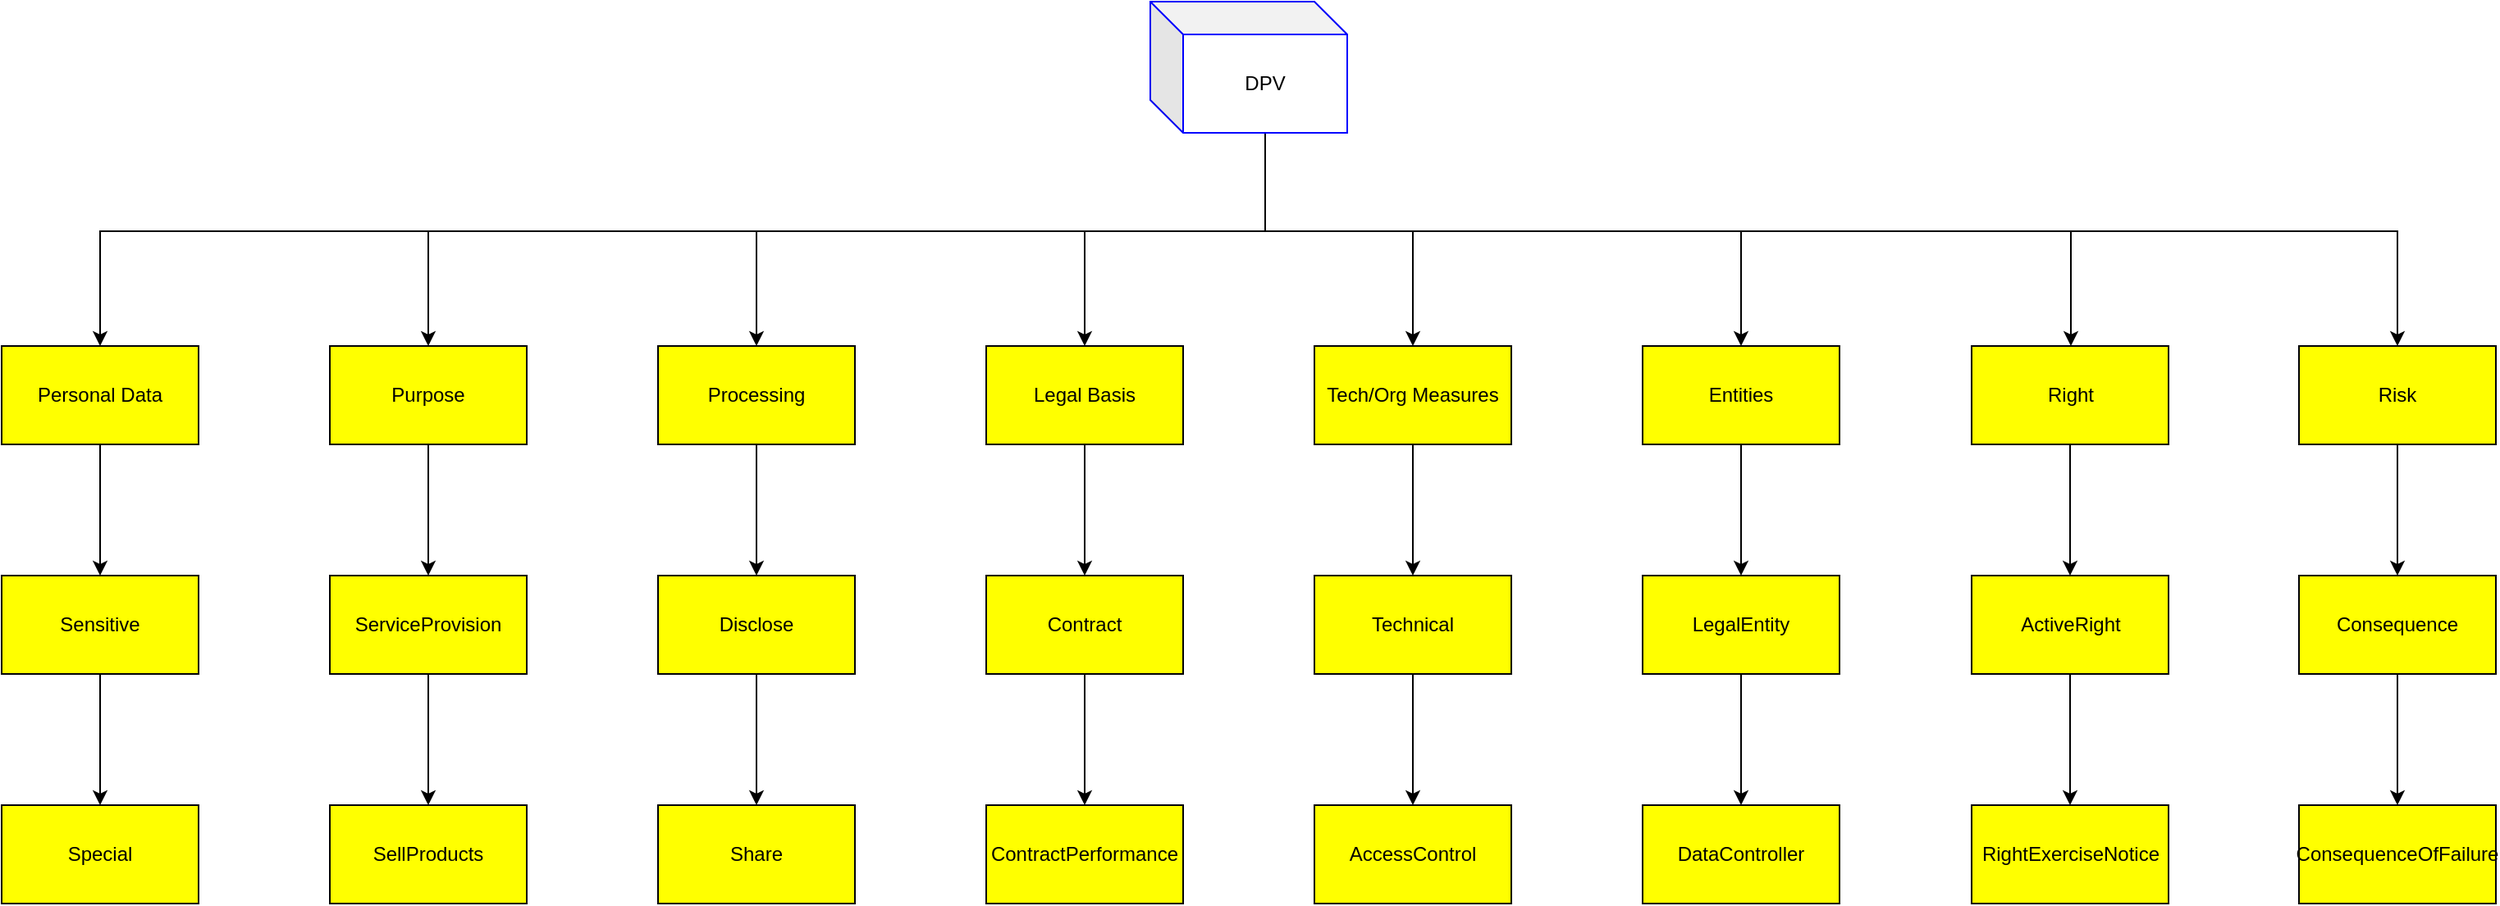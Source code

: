 <mxfile version="20.3.0" type="device"><diagram id="Fey1yl1Mcl28H-Acc5EO" name="Page-1"><mxGraphModel dx="511" dy="2041" grid="1" gridSize="10" guides="1" tooltips="1" connect="1" arrows="1" fold="1" page="1" pageScale="1" pageWidth="827" pageHeight="1169" math="0" shadow="0"><root><mxCell id="0"/><mxCell id="1" parent="0"/><mxCell id="mbNLyHLyRJQGKQcGNQx8-8" value="" style="edgeStyle=orthogonalEdgeStyle;rounded=0;orthogonalLoop=1;jettySize=auto;html=1;entryX=0.5;entryY=0;entryDx=0;entryDy=0;exitX=0;exitY=0;exitDx=70;exitDy=80;exitPerimeter=0;" parent="1" source="mbNLyHLyRJQGKQcGNQx8-1" target="mbNLyHLyRJQGKQcGNQx8-2" edge="1"><mxGeometry relative="1" as="geometry"><mxPoint x="274" y="80" as="targetPoint"/><Array as="points"><mxPoint x="810" y="90"/><mxPoint x="100" y="90"/></Array></mxGeometry></mxCell><mxCell id="mbNLyHLyRJQGKQcGNQx8-12" value="" style="edgeStyle=orthogonalEdgeStyle;rounded=0;orthogonalLoop=1;jettySize=auto;html=1;entryX=0.5;entryY=0;entryDx=0;entryDy=0;exitX=0;exitY=0;exitDx=70;exitDy=80;exitPerimeter=0;" parent="1" source="mbNLyHLyRJQGKQcGNQx8-1" target="mbNLyHLyRJQGKQcGNQx8-9" edge="1"><mxGeometry relative="1" as="geometry"><mxPoint x="414" y="210" as="targetPoint"/><Array as="points"><mxPoint x="810" y="90"/><mxPoint x="300" y="90"/></Array></mxGeometry></mxCell><mxCell id="mbNLyHLyRJQGKQcGNQx8-18" value="" style="edgeStyle=orthogonalEdgeStyle;rounded=0;orthogonalLoop=1;jettySize=auto;html=1;exitX=0;exitY=0;exitDx=70;exitDy=80;exitPerimeter=0;" parent="1" source="mbNLyHLyRJQGKQcGNQx8-1" target="mbNLyHLyRJQGKQcGNQx8-17" edge="1"><mxGeometry relative="1" as="geometry"><mxPoint x="750" y="50" as="sourcePoint"/><Array as="points"><mxPoint x="810" y="90"/><mxPoint x="500" y="90"/></Array></mxGeometry></mxCell><mxCell id="mbNLyHLyRJQGKQcGNQx8-25" value="" style="edgeStyle=orthogonalEdgeStyle;rounded=0;orthogonalLoop=1;jettySize=auto;html=1;exitX=0;exitY=0;exitDx=70;exitDy=80;exitPerimeter=0;" parent="1" source="mbNLyHLyRJQGKQcGNQx8-1" target="mbNLyHLyRJQGKQcGNQx8-24" edge="1"><mxGeometry relative="1" as="geometry"><Array as="points"><mxPoint x="810" y="90"/><mxPoint x="700" y="90"/></Array></mxGeometry></mxCell><mxCell id="mbNLyHLyRJQGKQcGNQx8-31" value="" style="edgeStyle=orthogonalEdgeStyle;rounded=0;orthogonalLoop=1;jettySize=auto;html=1;exitX=0;exitY=0;exitDx=70;exitDy=80;exitPerimeter=0;" parent="1" source="mbNLyHLyRJQGKQcGNQx8-1" target="mbNLyHLyRJQGKQcGNQx8-30" edge="1"><mxGeometry relative="1" as="geometry"><Array as="points"><mxPoint x="810" y="90"/><mxPoint x="900" y="90"/></Array></mxGeometry></mxCell><mxCell id="mbNLyHLyRJQGKQcGNQx8-37" value="" style="edgeStyle=orthogonalEdgeStyle;rounded=0;orthogonalLoop=1;jettySize=auto;html=1;" parent="1" target="mbNLyHLyRJQGKQcGNQx8-36" edge="1"><mxGeometry relative="1" as="geometry"><mxPoint x="810" y="30" as="sourcePoint"/><Array as="points"><mxPoint x="810" y="90"/><mxPoint x="1100" y="90"/></Array></mxGeometry></mxCell><mxCell id="mbNLyHLyRJQGKQcGNQx8-43" value="" style="edgeStyle=orthogonalEdgeStyle;rounded=0;orthogonalLoop=1;jettySize=auto;html=1;exitX=0;exitY=0;exitDx=70;exitDy=80;exitPerimeter=0;" parent="1" source="mbNLyHLyRJQGKQcGNQx8-1" target="mbNLyHLyRJQGKQcGNQx8-42" edge="1"><mxGeometry relative="1" as="geometry"><Array as="points"><mxPoint x="810" y="90"/><mxPoint x="1301" y="90"/></Array></mxGeometry></mxCell><mxCell id="mbNLyHLyRJQGKQcGNQx8-45" value="" style="edgeStyle=orthogonalEdgeStyle;rounded=0;orthogonalLoop=1;jettySize=auto;html=1;" parent="1" target="mbNLyHLyRJQGKQcGNQx8-44" edge="1"><mxGeometry relative="1" as="geometry"><mxPoint x="810" y="30" as="sourcePoint"/><Array as="points"><mxPoint x="810" y="90"/><mxPoint x="1500" y="90"/></Array></mxGeometry></mxCell><mxCell id="mbNLyHLyRJQGKQcGNQx8-1" value="DPV" style="shape=cube;whiteSpace=wrap;html=1;boundedLbl=1;backgroundOutline=1;darkOpacity=0.05;darkOpacity2=0.1;strokeColor=#0000FF;" parent="1" vertex="1"><mxGeometry x="740" y="-50" width="120" height="80" as="geometry"/></mxCell><mxCell id="mbNLyHLyRJQGKQcGNQx8-4" value="" style="edgeStyle=orthogonalEdgeStyle;rounded=0;orthogonalLoop=1;jettySize=auto;html=1;" parent="1" source="mbNLyHLyRJQGKQcGNQx8-2" target="mbNLyHLyRJQGKQcGNQx8-3" edge="1"><mxGeometry relative="1" as="geometry"/></mxCell><mxCell id="mbNLyHLyRJQGKQcGNQx8-2" value="Personal Data" style="rounded=0;whiteSpace=wrap;html=1;fillColor=#FFFF00;" parent="1" vertex="1"><mxGeometry x="40" y="160" width="120" height="60" as="geometry"/></mxCell><mxCell id="mbNLyHLyRJQGKQcGNQx8-6" value="" style="edgeStyle=orthogonalEdgeStyle;rounded=0;orthogonalLoop=1;jettySize=auto;html=1;" parent="1" source="mbNLyHLyRJQGKQcGNQx8-3" target="mbNLyHLyRJQGKQcGNQx8-5" edge="1"><mxGeometry relative="1" as="geometry"/></mxCell><mxCell id="mbNLyHLyRJQGKQcGNQx8-3" value="Sensitive" style="whiteSpace=wrap;html=1;rounded=0;fillColor=#FFFF00;" parent="1" vertex="1"><mxGeometry x="40" y="300" width="120" height="60" as="geometry"/></mxCell><mxCell id="mbNLyHLyRJQGKQcGNQx8-5" value="Special" style="whiteSpace=wrap;html=1;rounded=0;fillColor=#FFFF00;" parent="1" vertex="1"><mxGeometry x="40" y="440" width="120" height="60" as="geometry"/></mxCell><mxCell id="mbNLyHLyRJQGKQcGNQx8-14" value="" style="edgeStyle=orthogonalEdgeStyle;rounded=0;orthogonalLoop=1;jettySize=auto;html=1;" parent="1" source="mbNLyHLyRJQGKQcGNQx8-9" target="mbNLyHLyRJQGKQcGNQx8-13" edge="1"><mxGeometry relative="1" as="geometry"/></mxCell><mxCell id="mbNLyHLyRJQGKQcGNQx8-9" value="Purpose" style="whiteSpace=wrap;html=1;rounded=0;fillColor=#FFFF00;" parent="1" vertex="1"><mxGeometry x="240" y="160" width="120" height="60" as="geometry"/></mxCell><mxCell id="mbNLyHLyRJQGKQcGNQx8-16" value="" style="edgeStyle=orthogonalEdgeStyle;rounded=0;orthogonalLoop=1;jettySize=auto;html=1;" parent="1" source="mbNLyHLyRJQGKQcGNQx8-13" target="mbNLyHLyRJQGKQcGNQx8-15" edge="1"><mxGeometry relative="1" as="geometry"/></mxCell><mxCell id="mbNLyHLyRJQGKQcGNQx8-13" value="ServiceProvision" style="whiteSpace=wrap;html=1;rounded=0;fillColor=#FFFF00;" parent="1" vertex="1"><mxGeometry x="240" y="300" width="120" height="60" as="geometry"/></mxCell><mxCell id="mbNLyHLyRJQGKQcGNQx8-15" value="SellProducts" style="whiteSpace=wrap;html=1;rounded=0;fillColor=#FFFF00;" parent="1" vertex="1"><mxGeometry x="240" y="440" width="120" height="60" as="geometry"/></mxCell><mxCell id="mbNLyHLyRJQGKQcGNQx8-21" value="" style="edgeStyle=orthogonalEdgeStyle;rounded=0;orthogonalLoop=1;jettySize=auto;html=1;" parent="1" source="mbNLyHLyRJQGKQcGNQx8-17" target="mbNLyHLyRJQGKQcGNQx8-20" edge="1"><mxGeometry relative="1" as="geometry"/></mxCell><mxCell id="mbNLyHLyRJQGKQcGNQx8-17" value="Processing" style="whiteSpace=wrap;html=1;fillColor=#FFFF00;" parent="1" vertex="1"><mxGeometry x="440" y="160" width="120" height="60" as="geometry"/></mxCell><mxCell id="mbNLyHLyRJQGKQcGNQx8-23" value="" style="edgeStyle=orthogonalEdgeStyle;rounded=0;orthogonalLoop=1;jettySize=auto;html=1;" parent="1" source="mbNLyHLyRJQGKQcGNQx8-20" target="mbNLyHLyRJQGKQcGNQx8-22" edge="1"><mxGeometry relative="1" as="geometry"/></mxCell><mxCell id="mbNLyHLyRJQGKQcGNQx8-20" value="Disclose" style="whiteSpace=wrap;html=1;fillColor=#FFFF00;" parent="1" vertex="1"><mxGeometry x="440" y="300" width="120" height="60" as="geometry"/></mxCell><mxCell id="mbNLyHLyRJQGKQcGNQx8-22" value="Share" style="whiteSpace=wrap;html=1;fillColor=#FFFF00;" parent="1" vertex="1"><mxGeometry x="440" y="440" width="120" height="60" as="geometry"/></mxCell><mxCell id="mbNLyHLyRJQGKQcGNQx8-27" value="" style="edgeStyle=orthogonalEdgeStyle;rounded=0;orthogonalLoop=1;jettySize=auto;html=1;" parent="1" source="mbNLyHLyRJQGKQcGNQx8-24" target="mbNLyHLyRJQGKQcGNQx8-26" edge="1"><mxGeometry relative="1" as="geometry"/></mxCell><mxCell id="mbNLyHLyRJQGKQcGNQx8-24" value="Legal Basis" style="whiteSpace=wrap;html=1;fillColor=#FFFF00;" parent="1" vertex="1"><mxGeometry x="640" y="160" width="120" height="60" as="geometry"/></mxCell><mxCell id="mbNLyHLyRJQGKQcGNQx8-29" value="" style="edgeStyle=orthogonalEdgeStyle;rounded=0;orthogonalLoop=1;jettySize=auto;html=1;" parent="1" source="mbNLyHLyRJQGKQcGNQx8-26" target="mbNLyHLyRJQGKQcGNQx8-28" edge="1"><mxGeometry relative="1" as="geometry"/></mxCell><mxCell id="mbNLyHLyRJQGKQcGNQx8-26" value="Contract" style="whiteSpace=wrap;html=1;fillColor=#FFFF00;" parent="1" vertex="1"><mxGeometry x="640" y="300" width="120" height="60" as="geometry"/></mxCell><mxCell id="mbNLyHLyRJQGKQcGNQx8-28" value="ContractPerformance" style="whiteSpace=wrap;html=1;fillColor=#FFFF00;" parent="1" vertex="1"><mxGeometry x="640" y="440" width="120" height="60" as="geometry"/></mxCell><mxCell id="mbNLyHLyRJQGKQcGNQx8-33" value="" style="edgeStyle=orthogonalEdgeStyle;rounded=0;orthogonalLoop=1;jettySize=auto;html=1;" parent="1" source="mbNLyHLyRJQGKQcGNQx8-30" target="mbNLyHLyRJQGKQcGNQx8-32" edge="1"><mxGeometry relative="1" as="geometry"/></mxCell><mxCell id="mbNLyHLyRJQGKQcGNQx8-30" value="Tech/Org Measures" style="whiteSpace=wrap;html=1;fillColor=#FFFF00;" parent="1" vertex="1"><mxGeometry x="840" y="160" width="120" height="60" as="geometry"/></mxCell><mxCell id="mbNLyHLyRJQGKQcGNQx8-35" value="" style="edgeStyle=orthogonalEdgeStyle;rounded=0;orthogonalLoop=1;jettySize=auto;html=1;" parent="1" source="mbNLyHLyRJQGKQcGNQx8-32" target="mbNLyHLyRJQGKQcGNQx8-34" edge="1"><mxGeometry relative="1" as="geometry"/></mxCell><mxCell id="mbNLyHLyRJQGKQcGNQx8-32" value="Technical" style="whiteSpace=wrap;html=1;fillColor=#FFFF00;" parent="1" vertex="1"><mxGeometry x="840" y="300" width="120" height="60" as="geometry"/></mxCell><mxCell id="mbNLyHLyRJQGKQcGNQx8-34" value="AccessControl" style="whiteSpace=wrap;html=1;fillColor=#FFFF00;" parent="1" vertex="1"><mxGeometry x="840" y="440" width="120" height="60" as="geometry"/></mxCell><mxCell id="mbNLyHLyRJQGKQcGNQx8-39" value="" style="edgeStyle=orthogonalEdgeStyle;rounded=0;orthogonalLoop=1;jettySize=auto;html=1;" parent="1" source="mbNLyHLyRJQGKQcGNQx8-36" target="mbNLyHLyRJQGKQcGNQx8-38" edge="1"><mxGeometry relative="1" as="geometry"/></mxCell><mxCell id="mbNLyHLyRJQGKQcGNQx8-36" value="Entities" style="whiteSpace=wrap;html=1;fillColor=#FFFF00;" parent="1" vertex="1"><mxGeometry x="1040" y="160" width="120" height="60" as="geometry"/></mxCell><mxCell id="mbNLyHLyRJQGKQcGNQx8-41" value="" style="edgeStyle=orthogonalEdgeStyle;rounded=0;orthogonalLoop=1;jettySize=auto;html=1;" parent="1" source="mbNLyHLyRJQGKQcGNQx8-38" target="mbNLyHLyRJQGKQcGNQx8-40" edge="1"><mxGeometry relative="1" as="geometry"/></mxCell><mxCell id="mbNLyHLyRJQGKQcGNQx8-38" value="LegalEntity" style="whiteSpace=wrap;html=1;fillColor=#FFFF00;" parent="1" vertex="1"><mxGeometry x="1040" y="300" width="120" height="60" as="geometry"/></mxCell><mxCell id="mbNLyHLyRJQGKQcGNQx8-40" value="DataController" style="whiteSpace=wrap;html=1;fillColor=#FFFF00;" parent="1" vertex="1"><mxGeometry x="1040" y="440" width="120" height="60" as="geometry"/></mxCell><mxCell id="mbNLyHLyRJQGKQcGNQx8-47" value="" style="edgeStyle=orthogonalEdgeStyle;rounded=0;orthogonalLoop=1;jettySize=auto;html=1;" parent="1" source="mbNLyHLyRJQGKQcGNQx8-42" target="mbNLyHLyRJQGKQcGNQx8-46" edge="1"><mxGeometry relative="1" as="geometry"/></mxCell><mxCell id="mbNLyHLyRJQGKQcGNQx8-42" value="Right" style="whiteSpace=wrap;html=1;fillColor=#FFFF00;" parent="1" vertex="1"><mxGeometry x="1240.5" y="160" width="120" height="60" as="geometry"/></mxCell><mxCell id="mbNLyHLyRJQGKQcGNQx8-51" value="" style="edgeStyle=orthogonalEdgeStyle;rounded=0;orthogonalLoop=1;jettySize=auto;html=1;" parent="1" source="mbNLyHLyRJQGKQcGNQx8-44" target="mbNLyHLyRJQGKQcGNQx8-50" edge="1"><mxGeometry relative="1" as="geometry"/></mxCell><mxCell id="mbNLyHLyRJQGKQcGNQx8-44" value="Risk" style="whiteSpace=wrap;html=1;fillColor=#FFFF00;" parent="1" vertex="1"><mxGeometry x="1440" y="160" width="120" height="60" as="geometry"/></mxCell><mxCell id="mbNLyHLyRJQGKQcGNQx8-49" value="" style="edgeStyle=orthogonalEdgeStyle;rounded=0;orthogonalLoop=1;jettySize=auto;html=1;" parent="1" source="mbNLyHLyRJQGKQcGNQx8-46" target="mbNLyHLyRJQGKQcGNQx8-48" edge="1"><mxGeometry relative="1" as="geometry"/></mxCell><mxCell id="mbNLyHLyRJQGKQcGNQx8-46" value="ActiveRight" style="whiteSpace=wrap;html=1;fillColor=#FFFF00;" parent="1" vertex="1"><mxGeometry x="1240.5" y="300" width="120" height="60" as="geometry"/></mxCell><mxCell id="mbNLyHLyRJQGKQcGNQx8-48" value="RightExerciseNotice" style="whiteSpace=wrap;html=1;fillColor=#FFFF00;" parent="1" vertex="1"><mxGeometry x="1240.5" y="440" width="120" height="60" as="geometry"/></mxCell><mxCell id="mbNLyHLyRJQGKQcGNQx8-53" value="" style="edgeStyle=orthogonalEdgeStyle;rounded=0;orthogonalLoop=1;jettySize=auto;html=1;" parent="1" source="mbNLyHLyRJQGKQcGNQx8-50" target="mbNLyHLyRJQGKQcGNQx8-52" edge="1"><mxGeometry relative="1" as="geometry"/></mxCell><mxCell id="mbNLyHLyRJQGKQcGNQx8-50" value="Consequence" style="whiteSpace=wrap;html=1;fillColor=#FFFF00;" parent="1" vertex="1"><mxGeometry x="1440" y="300" width="120" height="60" as="geometry"/></mxCell><mxCell id="mbNLyHLyRJQGKQcGNQx8-52" value="ConsequenceOfFailure" style="whiteSpace=wrap;html=1;fillColor=#FFFF00;" parent="1" vertex="1"><mxGeometry x="1440" y="440" width="120" height="60" as="geometry"/></mxCell></root></mxGraphModel></diagram></mxfile>